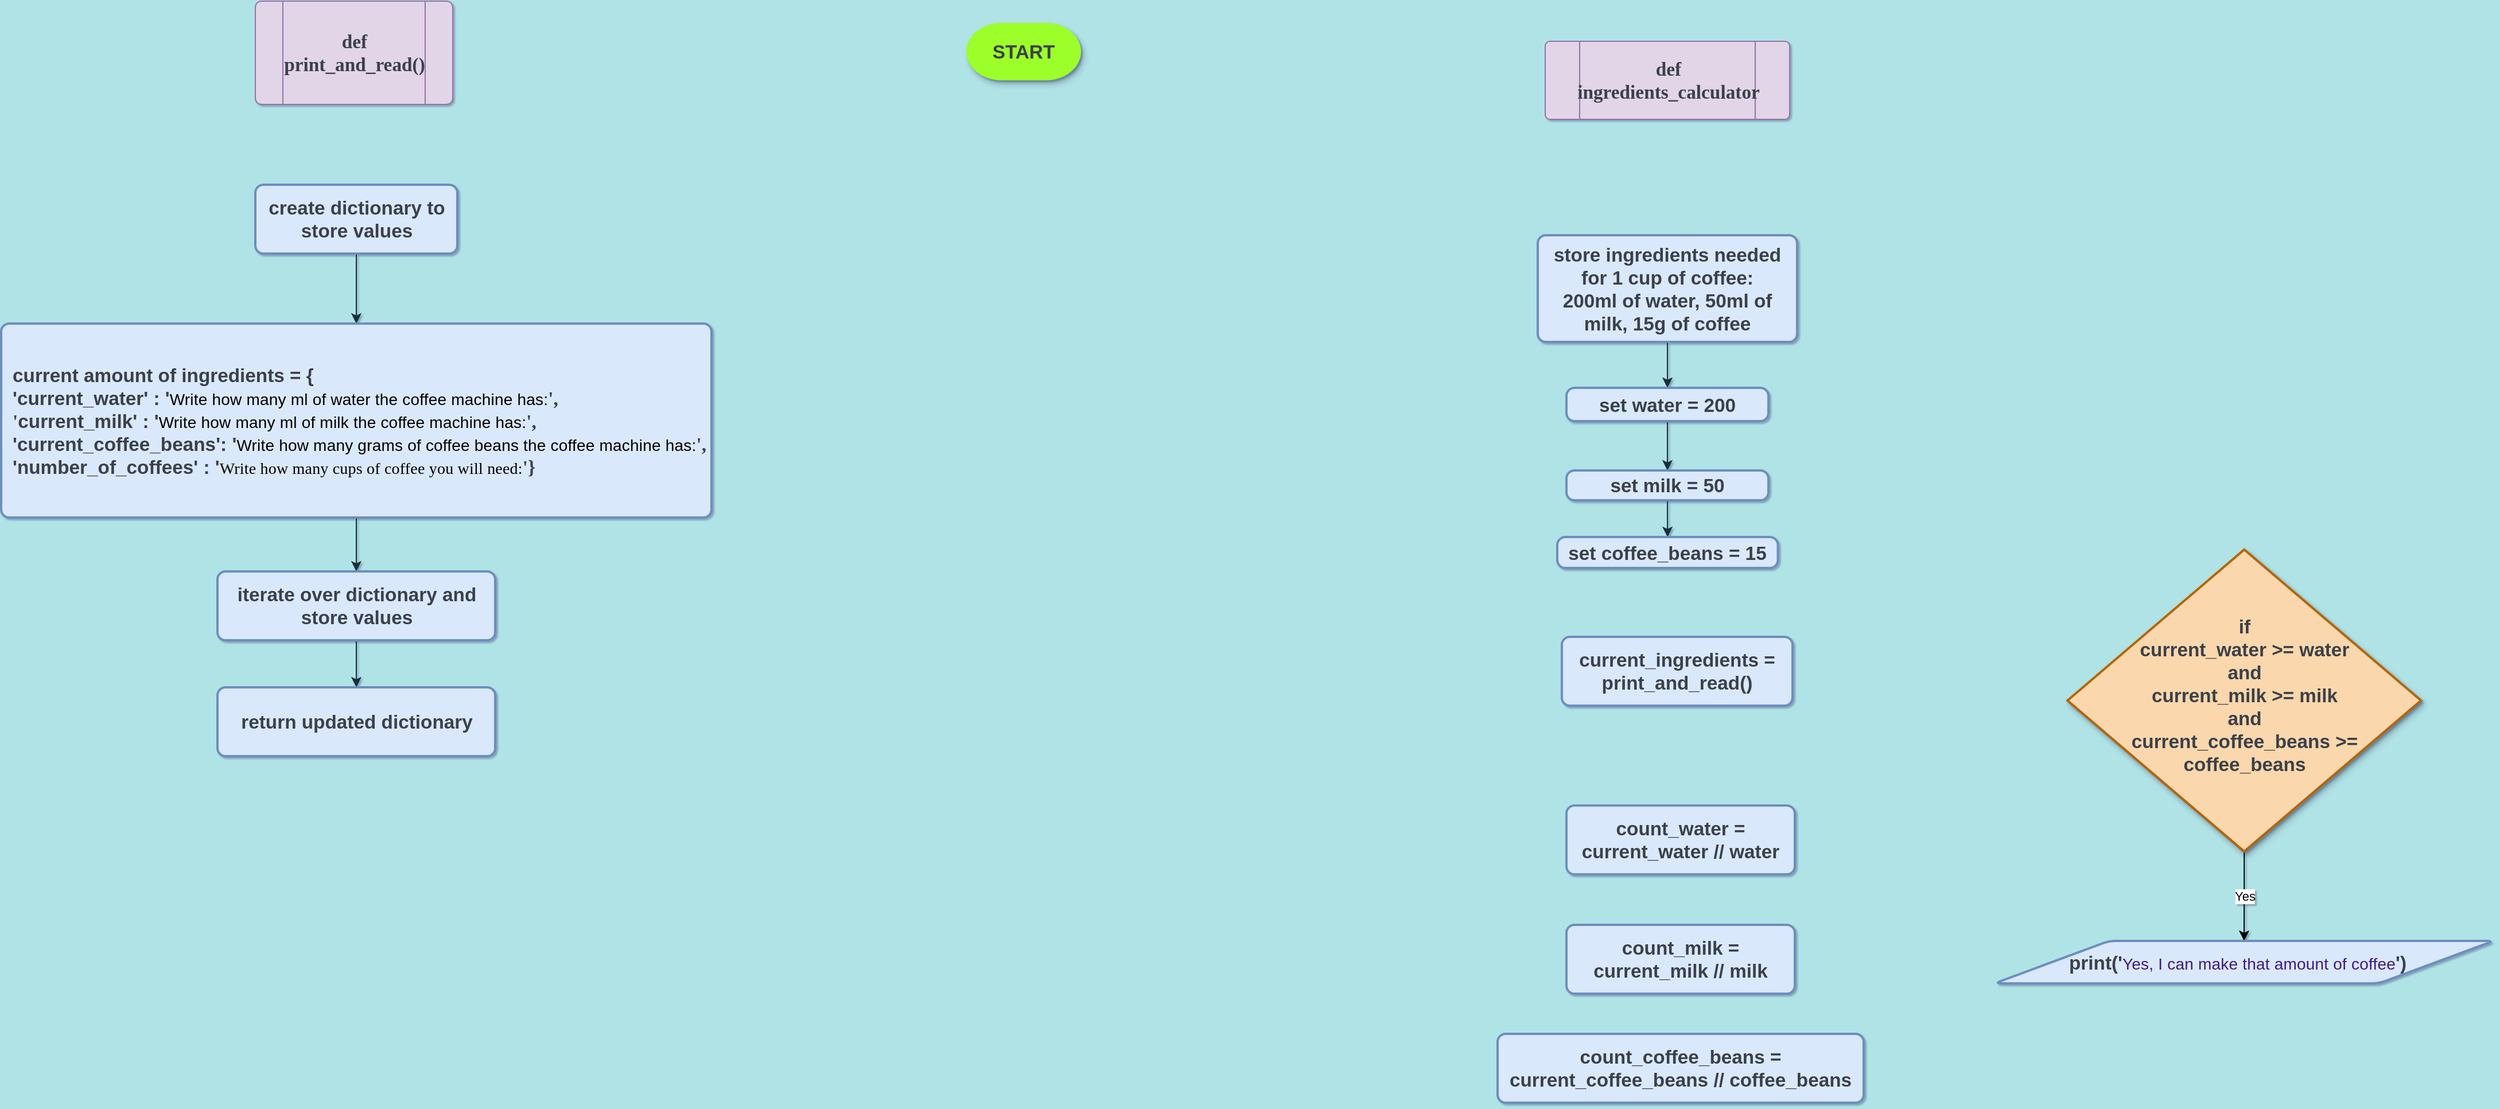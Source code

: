 <mxfile version="17.2.0" type="github">
  <diagram id="PytP8Wswj9kthYlsGdSM" name="Page-1">
    <mxGraphModel dx="1623" dy="485" grid="0" gridSize="10" guides="1" tooltips="1" connect="1" arrows="1" fold="1" page="0" pageScale="1" pageWidth="827" pageHeight="1169" background="#B0E3E6" math="0" shadow="1">
      <root>
        <mxCell id="0" />
        <mxCell id="1" parent="0" />
        <mxCell id="hGJVld8CSl8fJOH9gkfD-1" value="&lt;span data-lucid-type=&quot;application/vnd.lucid.text&quot; data-lucid-content=&quot;{&amp;#34;t&amp;#34;:&amp;#34;STOP&amp;#34;,&amp;#34;m&amp;#34;:[{&amp;#34;s&amp;#34;:0,&amp;#34;n&amp;#34;:&amp;#34;b&amp;#34;,&amp;#34;v&amp;#34;:true,&amp;#34;e&amp;#34;:4},{&amp;#34;s&amp;#34;:0,&amp;#34;n&amp;#34;:&amp;#34;c&amp;#34;,&amp;#34;v&amp;#34;:&amp;#34;3a414aff&amp;#34;,&amp;#34;e&amp;#34;:4},{&amp;#34;s&amp;#34;:0,&amp;#34;n&amp;#34;:&amp;#34;f&amp;#34;,&amp;#34;v&amp;#34;:&amp;#34;Orbitron&amp;#34;,&amp;#34;e&amp;#34;:4},{&amp;#34;s&amp;#34;:0,&amp;#34;n&amp;#34;:&amp;#34;fc&amp;#34;,&amp;#34;v&amp;#34;:&amp;#34;Bold&amp;#34;,&amp;#34;e&amp;#34;:4},{&amp;#34;s&amp;#34;:0,&amp;#34;n&amp;#34;:&amp;#34;fid&amp;#34;,&amp;#34;v&amp;#34;:1706,&amp;#34;e&amp;#34;:4},{&amp;#34;s&amp;#34;:0,&amp;#34;n&amp;#34;:&amp;#34;s&amp;#34;,&amp;#34;v&amp;#34;:22.222,&amp;#34;e&amp;#34;:4}]}&quot;&gt;&lt;span style=&quot;font-weight: bold ; color: #3a414a ; font-size: 16.667px&quot;&gt;START&lt;/span&gt;&lt;/span&gt;" style="strokeWidth=4;html=1;shape=mxgraph.flowchart.terminator;whiteSpace=wrap;fillColor=#9CFF2B;fontColor=#ffffff;strokeColor=none;shadow=1;sketch=0;rounded=0;gradientColor=none;" parent="1" vertex="1">
          <mxGeometry x="247" y="72" width="100" height="50" as="geometry" />
        </mxCell>
        <mxCell id="hGJVld8CSl8fJOH9gkfD-18" style="edgeStyle=orthogonalEdgeStyle;curved=0;rounded=1;sketch=0;orthogonalLoop=1;jettySize=auto;html=1;fontFamily=Verdana;fontColor=#1A1A1A;strokeColor=#182E3E;" parent="1" source="hGJVld8CSl8fJOH9gkfD-7" target="hGJVld8CSl8fJOH9gkfD-11" edge="1">
          <mxGeometry relative="1" as="geometry" />
        </mxCell>
        <mxCell id="hGJVld8CSl8fJOH9gkfD-7" value="&lt;span data-lucid-type=&quot;application/vnd.lucid.text&quot; data-lucid-content=&quot;{&amp;#34;t&amp;#34;:&amp;#34;set starting_poin = 0&amp;#34;,&amp;#34;m&amp;#34;:[{&amp;#34;s&amp;#34;:0,&amp;#34;n&amp;#34;:&amp;#34;a&amp;#34;,&amp;#34;v&amp;#34;:&amp;#34;center&amp;#34;},{&amp;#34;s&amp;#34;:0,&amp;#34;n&amp;#34;:&amp;#34;p&amp;#34;,&amp;#34;v&amp;#34;:1.2},{&amp;#34;s&amp;#34;:0,&amp;#34;n&amp;#34;:&amp;#34;b&amp;#34;,&amp;#34;v&amp;#34;:true,&amp;#34;e&amp;#34;:21},{&amp;#34;s&amp;#34;:0,&amp;#34;n&amp;#34;:&amp;#34;c&amp;#34;,&amp;#34;v&amp;#34;:&amp;#34;3a414aff&amp;#34;,&amp;#34;e&amp;#34;:21},{&amp;#34;s&amp;#34;:0,&amp;#34;n&amp;#34;:&amp;#34;f&amp;#34;,&amp;#34;v&amp;#34;:&amp;#34;Orbitron&amp;#34;,&amp;#34;e&amp;#34;:21},{&amp;#34;s&amp;#34;:0,&amp;#34;n&amp;#34;:&amp;#34;fc&amp;#34;,&amp;#34;v&amp;#34;:&amp;#34;Bold&amp;#34;,&amp;#34;e&amp;#34;:21},{&amp;#34;s&amp;#34;:0,&amp;#34;n&amp;#34;:&amp;#34;fid&amp;#34;,&amp;#34;v&amp;#34;:1706,&amp;#34;e&amp;#34;:21},{&amp;#34;s&amp;#34;:0,&amp;#34;n&amp;#34;:&amp;#34;s&amp;#34;,&amp;#34;v&amp;#34;:22.222,&amp;#34;e&amp;#34;:21}]}&quot;&gt;&lt;font color=&quot;#3a414a&quot;&gt;&lt;span style=&quot;font-size: 16.667px&quot;&gt;&lt;b&gt;store ingredients&amp;nbsp;needed for 1 cup of coffee:&lt;/b&gt;&lt;/span&gt;&lt;/font&gt;&lt;br&gt;&lt;font color=&quot;#3a414a&quot;&gt;&lt;span style=&quot;font-size: 16.667px&quot;&gt;&lt;b&gt;200ml of water, 50ml of milk, 15g of coffee&lt;/b&gt;&lt;/span&gt;&lt;/font&gt;&lt;br&gt;&lt;/span&gt;" style="rounded=1;whiteSpace=wrap;html=1;absoluteArcSize=1;arcSize=14;strokeWidth=2;fillColor=#dae8fc;strokeColor=#6c8ebf;labelBackgroundColor=none;labelBorderColor=none;fontFamily=Helvetica;fontSize=14;fontColor=default;sketch=0;" parent="1" vertex="1">
          <mxGeometry x="745" y="257" width="226" height="93" as="geometry" />
        </mxCell>
        <mxCell id="hGJVld8CSl8fJOH9gkfD-20" style="edgeStyle=orthogonalEdgeStyle;curved=0;rounded=1;sketch=0;orthogonalLoop=1;jettySize=auto;html=1;fontFamily=Verdana;fontColor=#1A1A1A;strokeColor=#182E3E;" parent="1" source="hGJVld8CSl8fJOH9gkfD-11" target="hGJVld8CSl8fJOH9gkfD-12" edge="1">
          <mxGeometry relative="1" as="geometry" />
        </mxCell>
        <mxCell id="hGJVld8CSl8fJOH9gkfD-11" value="&lt;span data-lucid-type=&quot;application/vnd.lucid.text&quot; data-lucid-content=&quot;{&amp;#34;t&amp;#34;:&amp;#34;set starting_poin = 0&amp;#34;,&amp;#34;m&amp;#34;:[{&amp;#34;s&amp;#34;:0,&amp;#34;n&amp;#34;:&amp;#34;a&amp;#34;,&amp;#34;v&amp;#34;:&amp;#34;center&amp;#34;},{&amp;#34;s&amp;#34;:0,&amp;#34;n&amp;#34;:&amp;#34;p&amp;#34;,&amp;#34;v&amp;#34;:1.2},{&amp;#34;s&amp;#34;:0,&amp;#34;n&amp;#34;:&amp;#34;b&amp;#34;,&amp;#34;v&amp;#34;:true,&amp;#34;e&amp;#34;:21},{&amp;#34;s&amp;#34;:0,&amp;#34;n&amp;#34;:&amp;#34;c&amp;#34;,&amp;#34;v&amp;#34;:&amp;#34;3a414aff&amp;#34;,&amp;#34;e&amp;#34;:21},{&amp;#34;s&amp;#34;:0,&amp;#34;n&amp;#34;:&amp;#34;f&amp;#34;,&amp;#34;v&amp;#34;:&amp;#34;Orbitron&amp;#34;,&amp;#34;e&amp;#34;:21},{&amp;#34;s&amp;#34;:0,&amp;#34;n&amp;#34;:&amp;#34;fc&amp;#34;,&amp;#34;v&amp;#34;:&amp;#34;Bold&amp;#34;,&amp;#34;e&amp;#34;:21},{&amp;#34;s&amp;#34;:0,&amp;#34;n&amp;#34;:&amp;#34;fid&amp;#34;,&amp;#34;v&amp;#34;:1706,&amp;#34;e&amp;#34;:21},{&amp;#34;s&amp;#34;:0,&amp;#34;n&amp;#34;:&amp;#34;s&amp;#34;,&amp;#34;v&amp;#34;:22.222,&amp;#34;e&amp;#34;:21}]}&quot;&gt;&lt;span style=&quot;font-weight: bold ; color: rgb(58 , 65 , 74) ; font-size: 16.667px&quot;&gt;set water = 200&lt;/span&gt;&lt;/span&gt;" style="rounded=1;whiteSpace=wrap;html=1;absoluteArcSize=1;arcSize=14;strokeWidth=2;fillColor=#dae8fc;strokeColor=#6c8ebf;labelBackgroundColor=none;labelBorderColor=none;fontFamily=Helvetica;fontSize=14;fontColor=default;sketch=0;" parent="1" vertex="1">
          <mxGeometry x="770" y="390" width="176" height="29" as="geometry" />
        </mxCell>
        <mxCell id="hGJVld8CSl8fJOH9gkfD-21" style="edgeStyle=orthogonalEdgeStyle;curved=0;rounded=1;sketch=0;orthogonalLoop=1;jettySize=auto;html=1;fontFamily=Verdana;fontColor=#1A1A1A;strokeColor=#182E3E;" parent="1" source="hGJVld8CSl8fJOH9gkfD-12" target="hGJVld8CSl8fJOH9gkfD-13" edge="1">
          <mxGeometry relative="1" as="geometry" />
        </mxCell>
        <mxCell id="hGJVld8CSl8fJOH9gkfD-12" value="&lt;span data-lucid-type=&quot;application/vnd.lucid.text&quot; data-lucid-content=&quot;{&amp;#34;t&amp;#34;:&amp;#34;set starting_poin = 0&amp;#34;,&amp;#34;m&amp;#34;:[{&amp;#34;s&amp;#34;:0,&amp;#34;n&amp;#34;:&amp;#34;a&amp;#34;,&amp;#34;v&amp;#34;:&amp;#34;center&amp;#34;},{&amp;#34;s&amp;#34;:0,&amp;#34;n&amp;#34;:&amp;#34;p&amp;#34;,&amp;#34;v&amp;#34;:1.2},{&amp;#34;s&amp;#34;:0,&amp;#34;n&amp;#34;:&amp;#34;b&amp;#34;,&amp;#34;v&amp;#34;:true,&amp;#34;e&amp;#34;:21},{&amp;#34;s&amp;#34;:0,&amp;#34;n&amp;#34;:&amp;#34;c&amp;#34;,&amp;#34;v&amp;#34;:&amp;#34;3a414aff&amp;#34;,&amp;#34;e&amp;#34;:21},{&amp;#34;s&amp;#34;:0,&amp;#34;n&amp;#34;:&amp;#34;f&amp;#34;,&amp;#34;v&amp;#34;:&amp;#34;Orbitron&amp;#34;,&amp;#34;e&amp;#34;:21},{&amp;#34;s&amp;#34;:0,&amp;#34;n&amp;#34;:&amp;#34;fc&amp;#34;,&amp;#34;v&amp;#34;:&amp;#34;Bold&amp;#34;,&amp;#34;e&amp;#34;:21},{&amp;#34;s&amp;#34;:0,&amp;#34;n&amp;#34;:&amp;#34;fid&amp;#34;,&amp;#34;v&amp;#34;:1706,&amp;#34;e&amp;#34;:21},{&amp;#34;s&amp;#34;:0,&amp;#34;n&amp;#34;:&amp;#34;s&amp;#34;,&amp;#34;v&amp;#34;:22.222,&amp;#34;e&amp;#34;:21}]}&quot;&gt;&lt;span style=&quot;font-weight: bold ; color: rgb(58 , 65 , 74) ; font-size: 16.667px&quot;&gt;set milk = 50&lt;/span&gt;&lt;/span&gt;" style="rounded=1;whiteSpace=wrap;html=1;absoluteArcSize=1;arcSize=14;strokeWidth=2;fillColor=#dae8fc;strokeColor=#6c8ebf;labelBackgroundColor=none;labelBorderColor=none;fontFamily=Helvetica;fontSize=14;fontColor=default;sketch=0;" parent="1" vertex="1">
          <mxGeometry x="770" y="462" width="176" height="26" as="geometry" />
        </mxCell>
        <mxCell id="hGJVld8CSl8fJOH9gkfD-13" value="&lt;span data-lucid-type=&quot;application/vnd.lucid.text&quot; data-lucid-content=&quot;{&amp;#34;t&amp;#34;:&amp;#34;set starting_poin = 0&amp;#34;,&amp;#34;m&amp;#34;:[{&amp;#34;s&amp;#34;:0,&amp;#34;n&amp;#34;:&amp;#34;a&amp;#34;,&amp;#34;v&amp;#34;:&amp;#34;center&amp;#34;},{&amp;#34;s&amp;#34;:0,&amp;#34;n&amp;#34;:&amp;#34;p&amp;#34;,&amp;#34;v&amp;#34;:1.2},{&amp;#34;s&amp;#34;:0,&amp;#34;n&amp;#34;:&amp;#34;b&amp;#34;,&amp;#34;v&amp;#34;:true,&amp;#34;e&amp;#34;:21},{&amp;#34;s&amp;#34;:0,&amp;#34;n&amp;#34;:&amp;#34;c&amp;#34;,&amp;#34;v&amp;#34;:&amp;#34;3a414aff&amp;#34;,&amp;#34;e&amp;#34;:21},{&amp;#34;s&amp;#34;:0,&amp;#34;n&amp;#34;:&amp;#34;f&amp;#34;,&amp;#34;v&amp;#34;:&amp;#34;Orbitron&amp;#34;,&amp;#34;e&amp;#34;:21},{&amp;#34;s&amp;#34;:0,&amp;#34;n&amp;#34;:&amp;#34;fc&amp;#34;,&amp;#34;v&amp;#34;:&amp;#34;Bold&amp;#34;,&amp;#34;e&amp;#34;:21},{&amp;#34;s&amp;#34;:0,&amp;#34;n&amp;#34;:&amp;#34;fid&amp;#34;,&amp;#34;v&amp;#34;:1706,&amp;#34;e&amp;#34;:21},{&amp;#34;s&amp;#34;:0,&amp;#34;n&amp;#34;:&amp;#34;s&amp;#34;,&amp;#34;v&amp;#34;:22.222,&amp;#34;e&amp;#34;:21}]}&quot;&gt;&lt;span style=&quot;font-weight: bold ; color: rgb(58 , 65 , 74) ; font-size: 16.667px&quot;&gt;set coffee_beans = 15&lt;/span&gt;&lt;/span&gt;" style="rounded=1;whiteSpace=wrap;html=1;absoluteArcSize=1;arcSize=14;strokeWidth=2;fillColor=#dae8fc;strokeColor=#6c8ebf;labelBackgroundColor=none;labelBorderColor=none;fontFamily=Helvetica;fontSize=14;fontColor=default;sketch=0;" parent="1" vertex="1">
          <mxGeometry x="762" y="520" width="192.25" height="27" as="geometry" />
        </mxCell>
        <mxCell id="hGJVld8CSl8fJOH9gkfD-46" value="&lt;span data-lucid-type=&quot;application/vnd.lucid.text&quot; data-lucid-content=&quot;{&amp;#34;t&amp;#34;:&amp;#34;def check_user_action()&amp;#34;,&amp;#34;m&amp;#34;:[{&amp;#34;s&amp;#34;:0,&amp;#34;n&amp;#34;:&amp;#34;a&amp;#34;,&amp;#34;v&amp;#34;:&amp;#34;center&amp;#34;},{&amp;#34;s&amp;#34;:0,&amp;#34;n&amp;#34;:&amp;#34;b&amp;#34;,&amp;#34;v&amp;#34;:true,&amp;#34;e&amp;#34;:23},{&amp;#34;s&amp;#34;:0,&amp;#34;n&amp;#34;:&amp;#34;c&amp;#34;,&amp;#34;v&amp;#34;:&amp;#34;3a414aff&amp;#34;,&amp;#34;e&amp;#34;:23},{&amp;#34;s&amp;#34;:0,&amp;#34;n&amp;#34;:&amp;#34;f&amp;#34;,&amp;#34;v&amp;#34;:&amp;#34;Orbitron&amp;#34;,&amp;#34;e&amp;#34;:23},{&amp;#34;s&amp;#34;:0,&amp;#34;n&amp;#34;:&amp;#34;fc&amp;#34;,&amp;#34;v&amp;#34;:&amp;#34;Bold&amp;#34;,&amp;#34;e&amp;#34;:23},{&amp;#34;s&amp;#34;:0,&amp;#34;n&amp;#34;:&amp;#34;fid&amp;#34;,&amp;#34;v&amp;#34;:1706,&amp;#34;e&amp;#34;:23},{&amp;#34;s&amp;#34;:0,&amp;#34;n&amp;#34;:&amp;#34;s&amp;#34;,&amp;#34;v&amp;#34;:22.222,&amp;#34;e&amp;#34;:23}]}&quot;&gt;&lt;span style=&quot;font-weight: bold ; color: rgb(58 , 65 , 74) ; font-size: 16.667px&quot;&gt;def&lt;br&gt;print_and_read()&lt;br&gt;&lt;/span&gt;&lt;/span&gt;" style="verticalLabelPosition=middle;verticalAlign=middle;html=1;shape=process;whiteSpace=wrap;rounded=1;size=0.14;arcSize=6;labelPosition=center;align=center;fillColor=#e1d5e7;strokeColor=#9673a6;labelBackgroundColor=none;labelBorderColor=none;sketch=0;fontFamily=Verdana;fontColor=#1A1A1A;" parent="1" vertex="1">
          <mxGeometry x="-372.5" y="53" width="172" height="90" as="geometry" />
        </mxCell>
        <mxCell id="hGJVld8CSl8fJOH9gkfD-52" value="&lt;span data-lucid-type=&quot;application/vnd.lucid.text&quot; data-lucid-content=&quot;{&amp;#34;t&amp;#34;:&amp;#34;def check_user_action()&amp;#34;,&amp;#34;m&amp;#34;:[{&amp;#34;s&amp;#34;:0,&amp;#34;n&amp;#34;:&amp;#34;a&amp;#34;,&amp;#34;v&amp;#34;:&amp;#34;center&amp;#34;},{&amp;#34;s&amp;#34;:0,&amp;#34;n&amp;#34;:&amp;#34;b&amp;#34;,&amp;#34;v&amp;#34;:true,&amp;#34;e&amp;#34;:23},{&amp;#34;s&amp;#34;:0,&amp;#34;n&amp;#34;:&amp;#34;c&amp;#34;,&amp;#34;v&amp;#34;:&amp;#34;3a414aff&amp;#34;,&amp;#34;e&amp;#34;:23},{&amp;#34;s&amp;#34;:0,&amp;#34;n&amp;#34;:&amp;#34;f&amp;#34;,&amp;#34;v&amp;#34;:&amp;#34;Orbitron&amp;#34;,&amp;#34;e&amp;#34;:23},{&amp;#34;s&amp;#34;:0,&amp;#34;n&amp;#34;:&amp;#34;fc&amp;#34;,&amp;#34;v&amp;#34;:&amp;#34;Bold&amp;#34;,&amp;#34;e&amp;#34;:23},{&amp;#34;s&amp;#34;:0,&amp;#34;n&amp;#34;:&amp;#34;fid&amp;#34;,&amp;#34;v&amp;#34;:1706,&amp;#34;e&amp;#34;:23},{&amp;#34;s&amp;#34;:0,&amp;#34;n&amp;#34;:&amp;#34;s&amp;#34;,&amp;#34;v&amp;#34;:22.222,&amp;#34;e&amp;#34;:23}]}&quot;&gt;&lt;font color=&quot;#3a414a&quot;&gt;&lt;span style=&quot;font-size: 16.667px&quot;&gt;&lt;b&gt;def&lt;/b&gt;&lt;/span&gt;&lt;/font&gt;&lt;br&gt;&lt;font color=&quot;#3a414a&quot;&gt;&lt;span style=&quot;font-size: 16.667px&quot;&gt;&lt;b&gt;ingredients_calculator&lt;/b&gt;&lt;/span&gt;&lt;/font&gt;&lt;br&gt;&lt;/span&gt;" style="verticalLabelPosition=middle;verticalAlign=middle;html=1;shape=process;whiteSpace=wrap;rounded=1;size=0.14;arcSize=6;labelPosition=center;align=center;fillColor=#e1d5e7;strokeColor=#9673a6;labelBackgroundColor=none;labelBorderColor=none;sketch=0;fontFamily=Verdana;fontColor=#1A1A1A;" parent="1" vertex="1">
          <mxGeometry x="751.5" y="88" width="213" height="68" as="geometry" />
        </mxCell>
        <mxCell id="hGJVld8CSl8fJOH9gkfD-56" value="" style="edgeStyle=orthogonalEdgeStyle;curved=0;rounded=1;sketch=0;orthogonalLoop=1;jettySize=auto;html=1;fontFamily=Verdana;fontColor=#1A1A1A;strokeColor=#182E3E;" parent="1" source="hGJVld8CSl8fJOH9gkfD-54" target="hGJVld8CSl8fJOH9gkfD-55" edge="1">
          <mxGeometry relative="1" as="geometry" />
        </mxCell>
        <mxCell id="hGJVld8CSl8fJOH9gkfD-54" value="&lt;span data-lucid-type=&quot;application/vnd.lucid.text&quot; data-lucid-content=&quot;{&amp;#34;t&amp;#34;:&amp;#34;set starting_poin = 0&amp;#34;,&amp;#34;m&amp;#34;:[{&amp;#34;s&amp;#34;:0,&amp;#34;n&amp;#34;:&amp;#34;a&amp;#34;,&amp;#34;v&amp;#34;:&amp;#34;center&amp;#34;},{&amp;#34;s&amp;#34;:0,&amp;#34;n&amp;#34;:&amp;#34;p&amp;#34;,&amp;#34;v&amp;#34;:1.2},{&amp;#34;s&amp;#34;:0,&amp;#34;n&amp;#34;:&amp;#34;b&amp;#34;,&amp;#34;v&amp;#34;:true,&amp;#34;e&amp;#34;:21},{&amp;#34;s&amp;#34;:0,&amp;#34;n&amp;#34;:&amp;#34;c&amp;#34;,&amp;#34;v&amp;#34;:&amp;#34;3a414aff&amp;#34;,&amp;#34;e&amp;#34;:21},{&amp;#34;s&amp;#34;:0,&amp;#34;n&amp;#34;:&amp;#34;f&amp;#34;,&amp;#34;v&amp;#34;:&amp;#34;Orbitron&amp;#34;,&amp;#34;e&amp;#34;:21},{&amp;#34;s&amp;#34;:0,&amp;#34;n&amp;#34;:&amp;#34;fc&amp;#34;,&amp;#34;v&amp;#34;:&amp;#34;Bold&amp;#34;,&amp;#34;e&amp;#34;:21},{&amp;#34;s&amp;#34;:0,&amp;#34;n&amp;#34;:&amp;#34;fid&amp;#34;,&amp;#34;v&amp;#34;:1706,&amp;#34;e&amp;#34;:21},{&amp;#34;s&amp;#34;:0,&amp;#34;n&amp;#34;:&amp;#34;s&amp;#34;,&amp;#34;v&amp;#34;:22.222,&amp;#34;e&amp;#34;:21}]}&quot;&gt;&lt;span style=&quot;font-weight: bold ; color: rgb(58 , 65 , 74) ; font-size: 16.667px&quot;&gt;create dictionary to store values&lt;/span&gt;&lt;/span&gt;" style="rounded=1;whiteSpace=wrap;html=1;absoluteArcSize=1;arcSize=14;strokeWidth=2;fillColor=#dae8fc;strokeColor=#6c8ebf;labelBackgroundColor=none;labelBorderColor=none;fontFamily=Helvetica;fontSize=14;fontColor=default;sketch=0;" parent="1" vertex="1">
          <mxGeometry x="-372.5" y="213" width="176" height="60" as="geometry" />
        </mxCell>
        <mxCell id="hGJVld8CSl8fJOH9gkfD-59" value="" style="edgeStyle=orthogonalEdgeStyle;curved=0;rounded=1;sketch=0;orthogonalLoop=1;jettySize=auto;html=1;fontFamily=Verdana;fontColor=#1A1A1A;strokeColor=#182E3E;" parent="1" source="hGJVld8CSl8fJOH9gkfD-55" target="hGJVld8CSl8fJOH9gkfD-57" edge="1">
          <mxGeometry relative="1" as="geometry" />
        </mxCell>
        <mxCell id="hGJVld8CSl8fJOH9gkfD-55" value="&lt;span data-lucid-type=&quot;application/vnd.lucid.text&quot; data-lucid-content=&quot;{&amp;quot;t&amp;quot;:&amp;quot;set starting_poin = 0&amp;quot;,&amp;quot;m&amp;quot;:[{&amp;quot;s&amp;quot;:0,&amp;quot;n&amp;quot;:&amp;quot;a&amp;quot;,&amp;quot;v&amp;quot;:&amp;quot;center&amp;quot;},{&amp;quot;s&amp;quot;:0,&amp;quot;n&amp;quot;:&amp;quot;p&amp;quot;,&amp;quot;v&amp;quot;:1.2},{&amp;quot;s&amp;quot;:0,&amp;quot;n&amp;quot;:&amp;quot;b&amp;quot;,&amp;quot;v&amp;quot;:true,&amp;quot;e&amp;quot;:21},{&amp;quot;s&amp;quot;:0,&amp;quot;n&amp;quot;:&amp;quot;c&amp;quot;,&amp;quot;v&amp;quot;:&amp;quot;3a414aff&amp;quot;,&amp;quot;e&amp;quot;:21},{&amp;quot;s&amp;quot;:0,&amp;quot;n&amp;quot;:&amp;quot;f&amp;quot;,&amp;quot;v&amp;quot;:&amp;quot;Orbitron&amp;quot;,&amp;quot;e&amp;quot;:21},{&amp;quot;s&amp;quot;:0,&amp;quot;n&amp;quot;:&amp;quot;fc&amp;quot;,&amp;quot;v&amp;quot;:&amp;quot;Bold&amp;quot;,&amp;quot;e&amp;quot;:21},{&amp;quot;s&amp;quot;:0,&amp;quot;n&amp;quot;:&amp;quot;fid&amp;quot;,&amp;quot;v&amp;quot;:1706,&amp;quot;e&amp;quot;:21},{&amp;quot;s&amp;quot;:0,&amp;quot;n&amp;quot;:&amp;quot;s&amp;quot;,&amp;quot;v&amp;quot;:22.222,&amp;quot;e&amp;quot;:21}]}&quot;&gt;&lt;span style=&quot;font-weight: bold ; color: rgb(58 , 65 , 74) ; font-size: 16.667px&quot;&gt;current amount of&amp;nbsp;&lt;/span&gt;&lt;/span&gt;&lt;font color=&quot;#3a414a&quot;&gt;&lt;span style=&quot;font-size: 16.667px&quot;&gt;&lt;b&gt;ingredients = {&lt;br&gt;&#39;current_water&#39; :&amp;nbsp;&lt;/b&gt;&lt;/span&gt;&lt;/font&gt;&lt;span style=&quot;font-weight: bold ; font-size: 16.667px ; color: rgb(58 , 65 , 74)&quot;&gt;&#39;&lt;/span&gt;&lt;span style=&quot;letter-spacing: 0.1px;&quot;&gt;Write&amp;nbsp;how&amp;nbsp;many&amp;nbsp;ml&amp;nbsp;of water&amp;nbsp;the&amp;nbsp;coffee&amp;nbsp;machine&amp;nbsp;has:&lt;/span&gt;&lt;font face=&quot;Verdana&quot;&gt;&lt;span style=&quot;color: rgb(58 , 65 , 74) ; font-size: 16.667px ; font-weight: bold&quot;&gt;&#39;,&lt;br&gt;&#39;&lt;/span&gt;&lt;/font&gt;&lt;span style=&quot;color: rgb(58 , 65 , 74) ; font-size: 16.667px ; font-weight: 700&quot;&gt;current_milk&#39; :&amp;nbsp;&lt;/span&gt;&lt;span style=&quot;font-weight: bold ; font-size: 16.667px ; color: rgb(58 , 65 , 74)&quot;&gt;&#39;&lt;/span&gt;&lt;span style=&quot;letter-spacing: 0.1px;&quot;&gt;Write&amp;nbsp;how&amp;nbsp;many&amp;nbsp;ml&amp;nbsp;of milk&amp;nbsp;the&amp;nbsp;coffee&amp;nbsp;machine&amp;nbsp;has:&lt;/span&gt;&lt;font face=&quot;Verdana&quot; style=&quot;color: rgb(26 , 26 , 26) ; font-size: 12px&quot;&gt;&lt;span style=&quot;font-weight: bold ; font-size: 16.667px ; color: rgb(58 , 65 , 74)&quot;&gt;&#39;,&lt;/span&gt;&lt;/font&gt;&lt;span style=&quot;color: rgb(58, 65, 74); font-size: 16.667px; font-weight: bold;&quot;&gt;&amp;nbsp; &amp;nbsp; &amp;nbsp; &amp;nbsp; &#39;current_coffee_beans&#39;:&amp;nbsp;&lt;/span&gt;&lt;span style=&quot;color: rgb(58, 65, 74); font-size: 16.667px; font-weight: bold;&quot;&gt;&#39;&lt;/span&gt;&lt;span class=&quot;mtk1&quot; style=&quot;box-sizing: border-box; letter-spacing: 0.1px;&quot;&gt;Write&amp;nbsp;how&amp;nbsp;many&amp;nbsp;grams&amp;nbsp;of&amp;nbsp;&lt;/span&gt;&lt;span class=&quot;mtk1&quot; style=&quot;box-sizing: border-box ; letter-spacing: 0.1px&quot;&gt;coffee&amp;nbsp;beans&amp;nbsp;the&amp;nbsp;coffee&amp;nbsp;ma&lt;/span&gt;&lt;span class=&quot;mtk1&quot; style=&quot;box-sizing: border-box; letter-spacing: 0.1px;&quot;&gt;chine&amp;nbsp;has:&lt;/span&gt;&lt;font face=&quot;Verdana&quot; style=&quot;font-family: &amp;quot;verdana&amp;quot; ; color: rgb(26 , 26 , 26) ; font-size: 12px&quot;&gt;&lt;span style=&quot;font-weight: bold ; font-size: 16.667px ; color: rgb(58 , 65 , 74)&quot;&gt;&#39;,&lt;/span&gt;&lt;/font&gt;&lt;font face=&quot;Verdana&quot; style=&quot;color: rgb(26 , 26 , 26) ; font-size: 12px&quot;&gt;&lt;span style=&quot;font-weight: bold ; font-size: 16.667px ; color: rgb(58 , 65 , 74)&quot;&gt;&lt;br&gt;&lt;/span&gt;&lt;/font&gt;&lt;span style=&quot;color: rgb(58 , 65 , 74) ; font-size: 16.667px ; font-weight: 700&quot;&gt;&#39;number_of_coffees&#39; :&amp;nbsp;&lt;/span&gt;&lt;span style=&quot;font-weight: bold ; font-size: 16.667px ; color: rgb(58 , 65 , 74)&quot;&gt;&#39;&lt;/span&gt;&lt;font face=&quot;Verdana&quot; style=&quot;color: rgb(26 , 26 , 26) ; font-size: 12px&quot;&gt;&lt;span style=&quot;color: rgb(0, 0, 0); font-size: 14px; letter-spacing: 0.1px;&quot;&gt;Write&amp;nbsp;how&amp;nbsp;many&amp;nbsp;cups of coffee&amp;nbsp;you&amp;nbsp;will&amp;nbsp;need:&lt;/span&gt;&lt;span style=&quot;font-weight: bold ; font-size: 16.667px ; color: rgb(58 , 65 , 74)&quot;&gt;&#39;}&lt;/span&gt;&lt;/font&gt;&lt;font face=&quot;Verdana&quot; style=&quot;color: rgb(26 , 26 , 26) ; font-size: 12px&quot;&gt;&lt;span style=&quot;font-weight: bold ; font-size: 16.667px ; color: rgb(58 , 65 , 74)&quot;&gt;&lt;br&gt;&lt;/span&gt;&lt;/font&gt;" style="rounded=1;whiteSpace=wrap;html=1;absoluteArcSize=1;arcSize=14;strokeWidth=2;fillColor=#dae8fc;strokeColor=#6c8ebf;labelBackgroundColor=none;labelBorderColor=none;fontFamily=Helvetica;fontSize=14;fontColor=default;sketch=0;spacing=0;spacingRight=0;align=left;spacingLeft=10;" parent="1" vertex="1">
          <mxGeometry x="-594" y="334" width="619" height="169" as="geometry" />
        </mxCell>
        <mxCell id="hGJVld8CSl8fJOH9gkfD-60" value="" style="edgeStyle=orthogonalEdgeStyle;curved=0;rounded=1;sketch=0;orthogonalLoop=1;jettySize=auto;html=1;fontFamily=Verdana;fontColor=#1A1A1A;strokeColor=#182E3E;" parent="1" source="hGJVld8CSl8fJOH9gkfD-57" target="hGJVld8CSl8fJOH9gkfD-58" edge="1">
          <mxGeometry relative="1" as="geometry" />
        </mxCell>
        <mxCell id="hGJVld8CSl8fJOH9gkfD-57" value="&lt;font color=&quot;#3a414a&quot;&gt;&lt;span style=&quot;font-size: 16.667px&quot;&gt;&lt;b&gt;iterate over dictionary and store values&lt;/b&gt;&lt;/span&gt;&lt;/font&gt;" style="rounded=1;whiteSpace=wrap;html=1;absoluteArcSize=1;arcSize=14;strokeWidth=2;fillColor=#dae8fc;strokeColor=#6c8ebf;labelBackgroundColor=none;labelBorderColor=none;fontFamily=Helvetica;fontSize=14;fontColor=default;sketch=0;" parent="1" vertex="1">
          <mxGeometry x="-405.5" y="550" width="242" height="60" as="geometry" />
        </mxCell>
        <mxCell id="hGJVld8CSl8fJOH9gkfD-58" value="&lt;font color=&quot;#3a414a&quot;&gt;&lt;span style=&quot;font-size: 16.667px&quot;&gt;&lt;b&gt;return updated dictionary&lt;/b&gt;&lt;/span&gt;&lt;/font&gt;" style="rounded=1;whiteSpace=wrap;html=1;absoluteArcSize=1;arcSize=14;strokeWidth=2;fillColor=#dae8fc;strokeColor=#6c8ebf;labelBackgroundColor=none;labelBorderColor=none;fontFamily=Helvetica;fontSize=14;fontColor=default;sketch=0;" parent="1" vertex="1">
          <mxGeometry x="-405.5" y="651" width="242" height="60" as="geometry" />
        </mxCell>
        <mxCell id="ChzZ7WC7GdfEpQGnz837-4" value="Yes" style="edgeStyle=orthogonalEdgeStyle;rounded=0;orthogonalLoop=1;jettySize=auto;html=1;" edge="1" parent="1" source="ChzZ7WC7GdfEpQGnz837-1" target="ChzZ7WC7GdfEpQGnz837-3">
          <mxGeometry relative="1" as="geometry" />
        </mxCell>
        <mxCell id="ChzZ7WC7GdfEpQGnz837-1" value="&lt;span data-lucid-type=&quot;application/vnd.lucid.text&quot; data-lucid-content=&quot;{&amp;#34;t&amp;#34;:&amp;#34;if user_action == &#39;!exit&#39;&amp;#34;,&amp;#34;m&amp;#34;:[{&amp;#34;s&amp;#34;:0,&amp;#34;n&amp;#34;:&amp;#34;a&amp;#34;,&amp;#34;v&amp;#34;:&amp;#34;center&amp;#34;},{&amp;#34;s&amp;#34;:0,&amp;#34;n&amp;#34;:&amp;#34;f&amp;#34;,&amp;#34;v&amp;#34;:&amp;#34;Orbitron&amp;#34;,&amp;#34;e&amp;#34;:25},{&amp;#34;s&amp;#34;:0,&amp;#34;n&amp;#34;:&amp;#34;fc&amp;#34;,&amp;#34;v&amp;#34;:&amp;#34;Bold&amp;#34;,&amp;#34;e&amp;#34;:25},{&amp;#34;s&amp;#34;:0,&amp;#34;n&amp;#34;:&amp;#34;fid&amp;#34;,&amp;#34;v&amp;#34;:1706,&amp;#34;e&amp;#34;:25},{&amp;#34;s&amp;#34;:0,&amp;#34;n&amp;#34;:&amp;#34;b&amp;#34;,&amp;#34;v&amp;#34;:true,&amp;#34;e&amp;#34;:25},{&amp;#34;s&amp;#34;:0,&amp;#34;n&amp;#34;:&amp;#34;s&amp;#34;,&amp;#34;v&amp;#34;:22.222,&amp;#34;e&amp;#34;:25},{&amp;#34;s&amp;#34;:0,&amp;#34;n&amp;#34;:&amp;#34;c&amp;#34;,&amp;#34;v&amp;#34;:&amp;#34;3a414aff&amp;#34;,&amp;#34;e&amp;#34;:25}]}&quot;&gt;&lt;span style=&quot;font-weight: bold ; font-size: 16.667px ; color: rgb(58 , 65 , 74)&quot;&gt;if&lt;br&gt;current_water &amp;gt;= water&lt;br&gt;and&lt;br&gt;current_milk &amp;gt;= milk&lt;br&gt;and&lt;br&gt;current_coffee_beans &amp;gt;= coffee_beans&lt;/span&gt;&lt;/span&gt;" style="strokeWidth=2;html=1;shape=mxgraph.flowchart.decision;shadow=1;sketch=0;fontFamily=Helvetica;fontSize=11;verticalAlign=middle;labelPosition=center;verticalLabelPosition=middle;align=center;labelBackgroundColor=none;labelBorderColor=none;whiteSpace=wrap;spacing=0;spacingTop=-10;spacingLeft=24;spacingRight=24;spacingBottom=0;fillColor=#fad7ac;strokeColor=#b46504;" vertex="1" parent="1">
          <mxGeometry x="1206.62" y="531" width="308" height="263" as="geometry" />
        </mxCell>
        <mxCell id="ChzZ7WC7GdfEpQGnz837-2" value="&lt;span data-lucid-type=&quot;application/vnd.lucid.text&quot; data-lucid-content=&quot;{&amp;#34;t&amp;#34;:&amp;#34;set starting_poin = 0&amp;#34;,&amp;#34;m&amp;#34;:[{&amp;#34;s&amp;#34;:0,&amp;#34;n&amp;#34;:&amp;#34;a&amp;#34;,&amp;#34;v&amp;#34;:&amp;#34;center&amp;#34;},{&amp;#34;s&amp;#34;:0,&amp;#34;n&amp;#34;:&amp;#34;p&amp;#34;,&amp;#34;v&amp;#34;:1.2},{&amp;#34;s&amp;#34;:0,&amp;#34;n&amp;#34;:&amp;#34;b&amp;#34;,&amp;#34;v&amp;#34;:true,&amp;#34;e&amp;#34;:21},{&amp;#34;s&amp;#34;:0,&amp;#34;n&amp;#34;:&amp;#34;c&amp;#34;,&amp;#34;v&amp;#34;:&amp;#34;3a414aff&amp;#34;,&amp;#34;e&amp;#34;:21},{&amp;#34;s&amp;#34;:0,&amp;#34;n&amp;#34;:&amp;#34;f&amp;#34;,&amp;#34;v&amp;#34;:&amp;#34;Orbitron&amp;#34;,&amp;#34;e&amp;#34;:21},{&amp;#34;s&amp;#34;:0,&amp;#34;n&amp;#34;:&amp;#34;fc&amp;#34;,&amp;#34;v&amp;#34;:&amp;#34;Bold&amp;#34;,&amp;#34;e&amp;#34;:21},{&amp;#34;s&amp;#34;:0,&amp;#34;n&amp;#34;:&amp;#34;fid&amp;#34;,&amp;#34;v&amp;#34;:1706,&amp;#34;e&amp;#34;:21},{&amp;#34;s&amp;#34;:0,&amp;#34;n&amp;#34;:&amp;#34;s&amp;#34;,&amp;#34;v&amp;#34;:22.222,&amp;#34;e&amp;#34;:21}]}&quot;&gt;&lt;span style=&quot;font-weight: bold ; color: rgb(58 , 65 , 74) ; font-size: 16.667px&quot;&gt;current_ingredients = print_and_read()&lt;/span&gt;&lt;/span&gt;" style="rounded=1;whiteSpace=wrap;html=1;absoluteArcSize=1;arcSize=14;strokeWidth=2;fillColor=#dae8fc;strokeColor=#6c8ebf;labelBackgroundColor=none;labelBorderColor=none;fontFamily=Helvetica;fontSize=14;fontColor=default;" vertex="1" parent="1">
          <mxGeometry x="766" y="607" width="201" height="60" as="geometry" />
        </mxCell>
        <mxCell id="ChzZ7WC7GdfEpQGnz837-3" value="&lt;span data-lucid-type=&quot;application/vnd.lucid.text&quot; data-lucid-content=&quot;{&amp;#34;t&amp;#34;:&amp;#34;print(&#39;Hello {name}&#39;)&amp;#34;,&amp;#34;m&amp;#34;:[{&amp;#34;s&amp;#34;:0,&amp;#34;n&amp;#34;:&amp;#34;a&amp;#34;,&amp;#34;v&amp;#34;:&amp;#34;center&amp;#34;},{&amp;#34;s&amp;#34;:0,&amp;#34;n&amp;#34;:&amp;#34;f&amp;#34;,&amp;#34;v&amp;#34;:&amp;#34;Orbitron&amp;#34;,&amp;#34;e&amp;#34;:21},{&amp;#34;s&amp;#34;:0,&amp;#34;n&amp;#34;:&amp;#34;fc&amp;#34;,&amp;#34;v&amp;#34;:&amp;#34;Bold&amp;#34;,&amp;#34;e&amp;#34;:21},{&amp;#34;s&amp;#34;:0,&amp;#34;n&amp;#34;:&amp;#34;fid&amp;#34;,&amp;#34;v&amp;#34;:1706,&amp;#34;e&amp;#34;:21},{&amp;#34;s&amp;#34;:0,&amp;#34;n&amp;#34;:&amp;#34;b&amp;#34;,&amp;#34;v&amp;#34;:true,&amp;#34;e&amp;#34;:21},{&amp;#34;s&amp;#34;:0,&amp;#34;n&amp;#34;:&amp;#34;s&amp;#34;,&amp;#34;v&amp;#34;:22.222,&amp;#34;e&amp;#34;:21},{&amp;#34;s&amp;#34;:0,&amp;#34;n&amp;#34;:&amp;#34;c&amp;#34;,&amp;#34;v&amp;#34;:&amp;#34;3a414aff&amp;#34;,&amp;#34;e&amp;#34;:21}]}&quot;&gt;&lt;span style=&quot;font-weight: bold ; font-size: 16.667px ; color: rgb(58 , 65 , 74)&quot;&gt;print(&#39;&lt;/span&gt;&lt;span style=&quot;color: rgb(63 , 24 , 136) ; font-size: 14px ; letter-spacing: 0.1px ; text-align: left&quot;&gt;Yes, I can make that amount of coffee&lt;/span&gt;&lt;span style=&quot;font-weight: bold ; font-size: 16.667px ; color: rgb(58 , 65 , 74)&quot;&gt;&#39;)&lt;/span&gt;&lt;/span&gt;" style="shape=parallelogram;html=1;strokeWidth=2;perimeter=parallelogramPerimeter;whiteSpace=wrap;rounded=1;arcSize=12;size=0.23;labelBackgroundColor=none;labelBorderColor=none;comic=0;fontFamily=Helvetica;fontSize=12;fillColor=#dae8fc;strokeColor=#6c8ebf;spacing=0;spacingLeft=-11;" vertex="1" parent="1">
          <mxGeometry x="1143" y="872" width="435" height="37" as="geometry" />
        </mxCell>
        <mxCell id="ChzZ7WC7GdfEpQGnz837-5" value="&lt;span data-lucid-type=&quot;application/vnd.lucid.text&quot; data-lucid-content=&quot;{&amp;#34;t&amp;#34;:&amp;#34;set starting_poin = 0&amp;#34;,&amp;#34;m&amp;#34;:[{&amp;#34;s&amp;#34;:0,&amp;#34;n&amp;#34;:&amp;#34;a&amp;#34;,&amp;#34;v&amp;#34;:&amp;#34;center&amp;#34;},{&amp;#34;s&amp;#34;:0,&amp;#34;n&amp;#34;:&amp;#34;p&amp;#34;,&amp;#34;v&amp;#34;:1.2},{&amp;#34;s&amp;#34;:0,&amp;#34;n&amp;#34;:&amp;#34;b&amp;#34;,&amp;#34;v&amp;#34;:true,&amp;#34;e&amp;#34;:21},{&amp;#34;s&amp;#34;:0,&amp;#34;n&amp;#34;:&amp;#34;c&amp;#34;,&amp;#34;v&amp;#34;:&amp;#34;3a414aff&amp;#34;,&amp;#34;e&amp;#34;:21},{&amp;#34;s&amp;#34;:0,&amp;#34;n&amp;#34;:&amp;#34;f&amp;#34;,&amp;#34;v&amp;#34;:&amp;#34;Orbitron&amp;#34;,&amp;#34;e&amp;#34;:21},{&amp;#34;s&amp;#34;:0,&amp;#34;n&amp;#34;:&amp;#34;fc&amp;#34;,&amp;#34;v&amp;#34;:&amp;#34;Bold&amp;#34;,&amp;#34;e&amp;#34;:21},{&amp;#34;s&amp;#34;:0,&amp;#34;n&amp;#34;:&amp;#34;fid&amp;#34;,&amp;#34;v&amp;#34;:1706,&amp;#34;e&amp;#34;:21},{&amp;#34;s&amp;#34;:0,&amp;#34;n&amp;#34;:&amp;#34;s&amp;#34;,&amp;#34;v&amp;#34;:22.222,&amp;#34;e&amp;#34;:21}]}&quot;&gt;&lt;span style=&quot;font-weight: bold ; color: rgb(58 , 65 , 74) ; font-size: 16.667px&quot;&gt;count_water = current_water // water&lt;/span&gt;&lt;/span&gt;" style="rounded=1;whiteSpace=wrap;html=1;absoluteArcSize=1;arcSize=14;strokeWidth=2;fillColor=#dae8fc;strokeColor=#6c8ebf;labelBackgroundColor=none;labelBorderColor=none;fontFamily=Helvetica;fontSize=14;fontColor=default;" vertex="1" parent="1">
          <mxGeometry x="770" y="754" width="199" height="60" as="geometry" />
        </mxCell>
        <mxCell id="ChzZ7WC7GdfEpQGnz837-6" value="&lt;span data-lucid-type=&quot;application/vnd.lucid.text&quot; data-lucid-content=&quot;{&amp;#34;t&amp;#34;:&amp;#34;set starting_poin = 0&amp;#34;,&amp;#34;m&amp;#34;:[{&amp;#34;s&amp;#34;:0,&amp;#34;n&amp;#34;:&amp;#34;a&amp;#34;,&amp;#34;v&amp;#34;:&amp;#34;center&amp;#34;},{&amp;#34;s&amp;#34;:0,&amp;#34;n&amp;#34;:&amp;#34;p&amp;#34;,&amp;#34;v&amp;#34;:1.2},{&amp;#34;s&amp;#34;:0,&amp;#34;n&amp;#34;:&amp;#34;b&amp;#34;,&amp;#34;v&amp;#34;:true,&amp;#34;e&amp;#34;:21},{&amp;#34;s&amp;#34;:0,&amp;#34;n&amp;#34;:&amp;#34;c&amp;#34;,&amp;#34;v&amp;#34;:&amp;#34;3a414aff&amp;#34;,&amp;#34;e&amp;#34;:21},{&amp;#34;s&amp;#34;:0,&amp;#34;n&amp;#34;:&amp;#34;f&amp;#34;,&amp;#34;v&amp;#34;:&amp;#34;Orbitron&amp;#34;,&amp;#34;e&amp;#34;:21},{&amp;#34;s&amp;#34;:0,&amp;#34;n&amp;#34;:&amp;#34;fc&amp;#34;,&amp;#34;v&amp;#34;:&amp;#34;Bold&amp;#34;,&amp;#34;e&amp;#34;:21},{&amp;#34;s&amp;#34;:0,&amp;#34;n&amp;#34;:&amp;#34;fid&amp;#34;,&amp;#34;v&amp;#34;:1706,&amp;#34;e&amp;#34;:21},{&amp;#34;s&amp;#34;:0,&amp;#34;n&amp;#34;:&amp;#34;s&amp;#34;,&amp;#34;v&amp;#34;:22.222,&amp;#34;e&amp;#34;:21}]}&quot;&gt;&lt;span style=&quot;font-weight: bold ; color: rgb(58 , 65 , 74) ; font-size: 16.667px&quot;&gt;count_milk = current_milk // milk&lt;/span&gt;&lt;/span&gt;" style="rounded=1;whiteSpace=wrap;html=1;absoluteArcSize=1;arcSize=14;strokeWidth=2;fillColor=#dae8fc;strokeColor=#6c8ebf;labelBackgroundColor=none;labelBorderColor=none;fontFamily=Helvetica;fontSize=14;fontColor=default;" vertex="1" parent="1">
          <mxGeometry x="770" y="858" width="199" height="60" as="geometry" />
        </mxCell>
        <mxCell id="ChzZ7WC7GdfEpQGnz837-7" value="&lt;span data-lucid-type=&quot;application/vnd.lucid.text&quot; data-lucid-content=&quot;{&amp;#34;t&amp;#34;:&amp;#34;set starting_poin = 0&amp;#34;,&amp;#34;m&amp;#34;:[{&amp;#34;s&amp;#34;:0,&amp;#34;n&amp;#34;:&amp;#34;a&amp;#34;,&amp;#34;v&amp;#34;:&amp;#34;center&amp;#34;},{&amp;#34;s&amp;#34;:0,&amp;#34;n&amp;#34;:&amp;#34;p&amp;#34;,&amp;#34;v&amp;#34;:1.2},{&amp;#34;s&amp;#34;:0,&amp;#34;n&amp;#34;:&amp;#34;b&amp;#34;,&amp;#34;v&amp;#34;:true,&amp;#34;e&amp;#34;:21},{&amp;#34;s&amp;#34;:0,&amp;#34;n&amp;#34;:&amp;#34;c&amp;#34;,&amp;#34;v&amp;#34;:&amp;#34;3a414aff&amp;#34;,&amp;#34;e&amp;#34;:21},{&amp;#34;s&amp;#34;:0,&amp;#34;n&amp;#34;:&amp;#34;f&amp;#34;,&amp;#34;v&amp;#34;:&amp;#34;Orbitron&amp;#34;,&amp;#34;e&amp;#34;:21},{&amp;#34;s&amp;#34;:0,&amp;#34;n&amp;#34;:&amp;#34;fc&amp;#34;,&amp;#34;v&amp;#34;:&amp;#34;Bold&amp;#34;,&amp;#34;e&amp;#34;:21},{&amp;#34;s&amp;#34;:0,&amp;#34;n&amp;#34;:&amp;#34;fid&amp;#34;,&amp;#34;v&amp;#34;:1706,&amp;#34;e&amp;#34;:21},{&amp;#34;s&amp;#34;:0,&amp;#34;n&amp;#34;:&amp;#34;s&amp;#34;,&amp;#34;v&amp;#34;:22.222,&amp;#34;e&amp;#34;:21}]}&quot;&gt;&lt;span style=&quot;font-weight: bold ; color: rgb(58 , 65 , 74) ; font-size: 16.667px&quot;&gt;count_coffee_beans = current_coffee_beans // coffee_beans&lt;/span&gt;&lt;/span&gt;" style="rounded=1;whiteSpace=wrap;html=1;absoluteArcSize=1;arcSize=14;strokeWidth=2;fillColor=#dae8fc;strokeColor=#6c8ebf;labelBackgroundColor=none;labelBorderColor=none;fontFamily=Helvetica;fontSize=14;fontColor=default;" vertex="1" parent="1">
          <mxGeometry x="710" y="953" width="319" height="60" as="geometry" />
        </mxCell>
      </root>
    </mxGraphModel>
  </diagram>
</mxfile>
